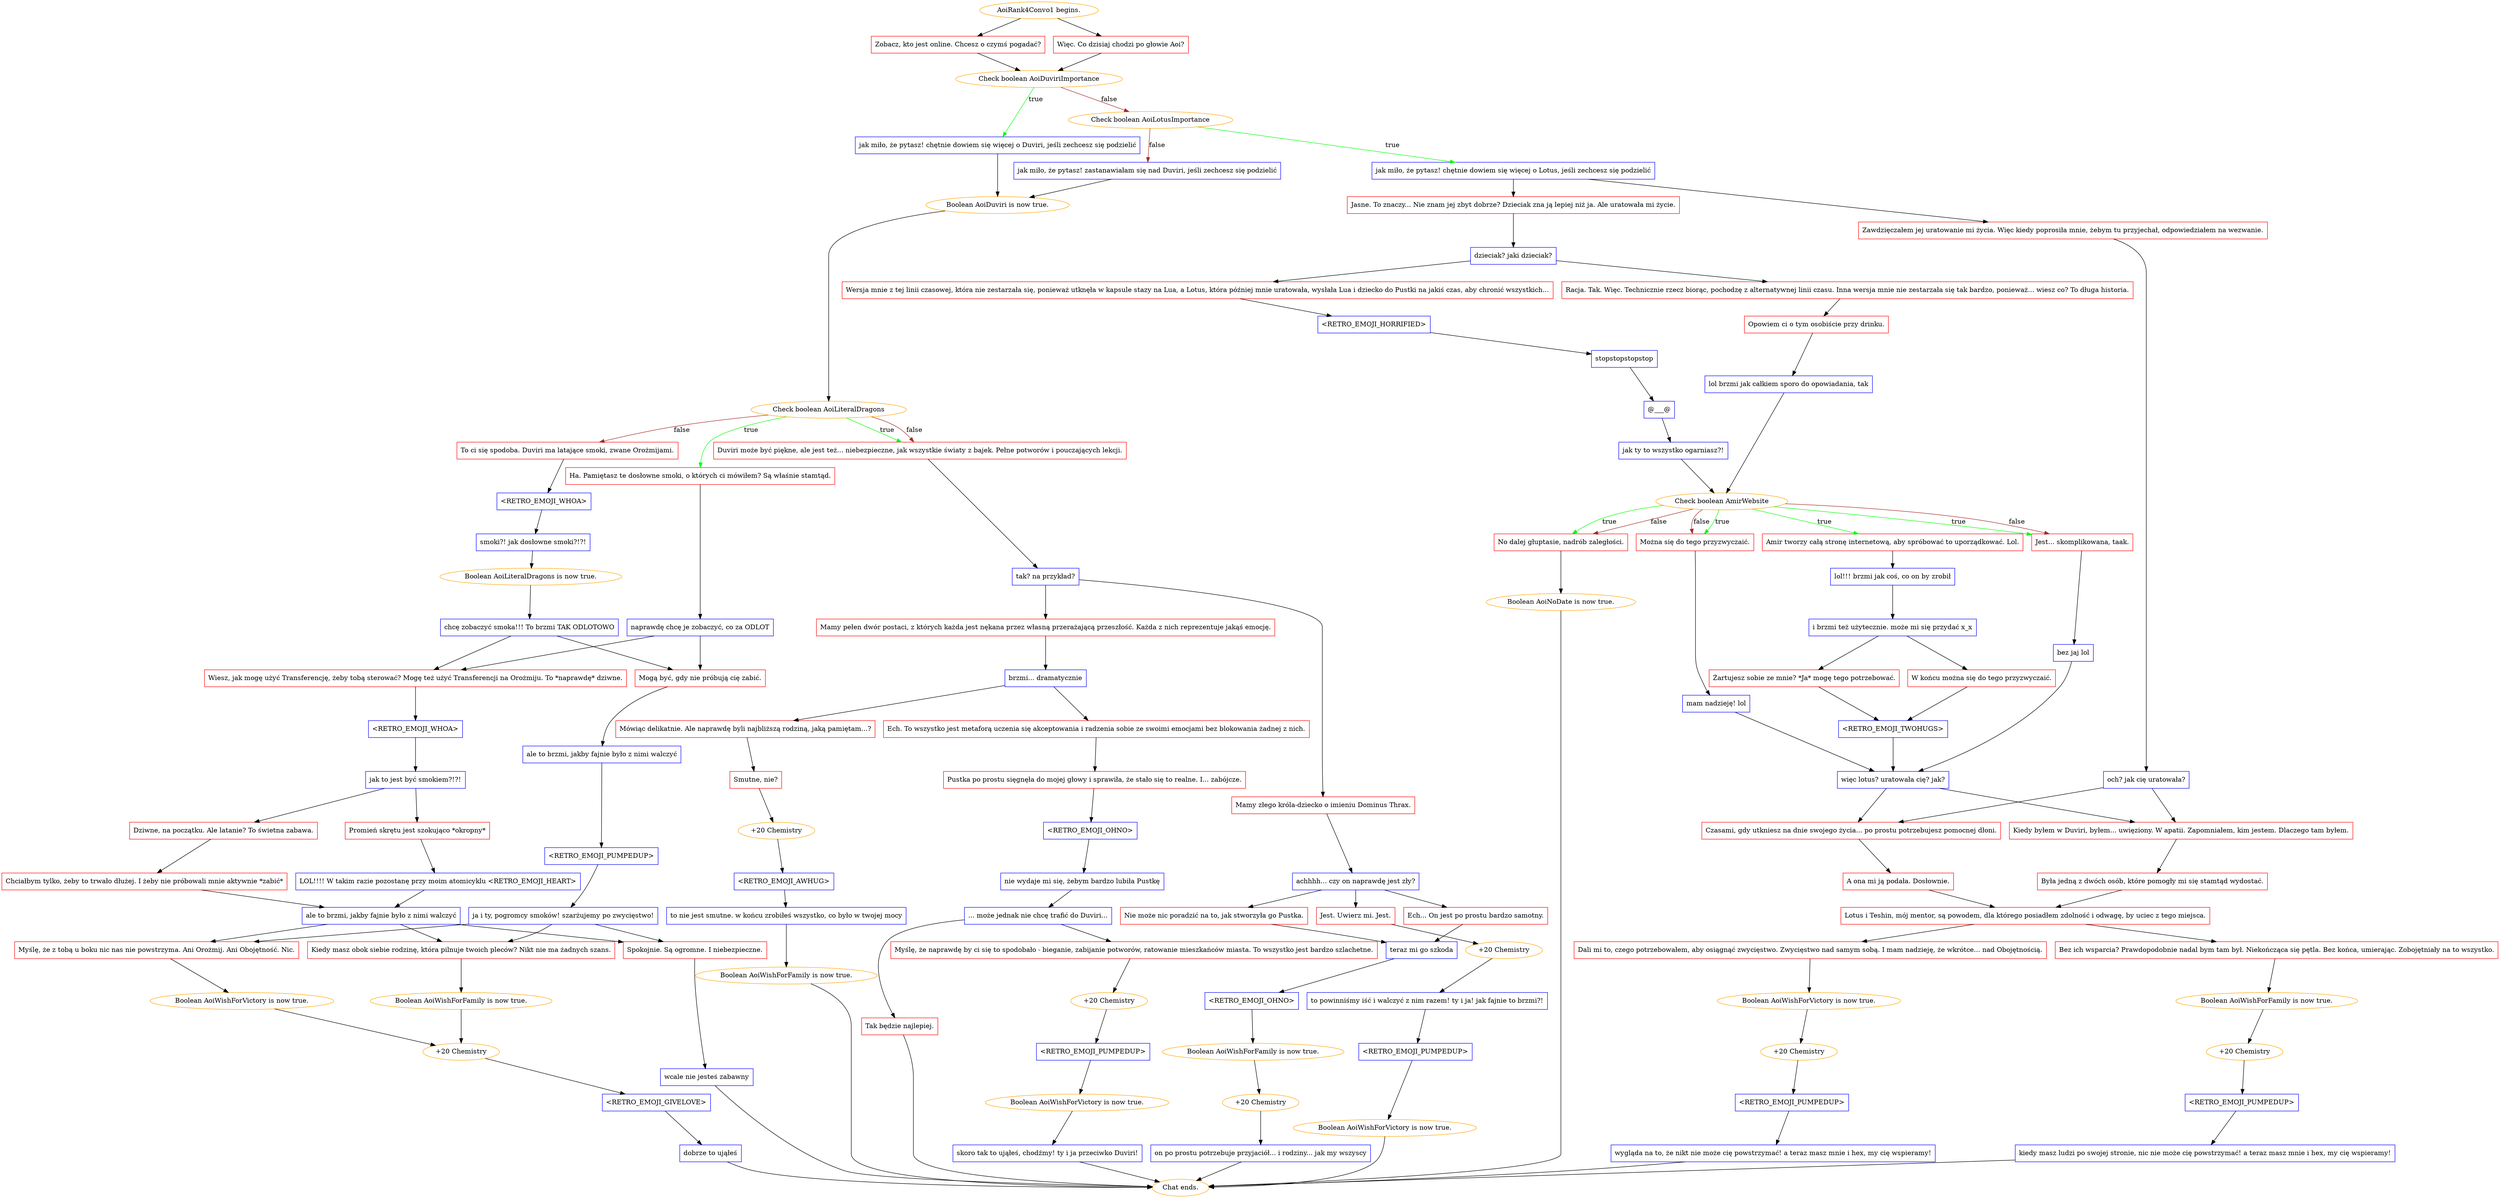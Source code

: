 digraph {
	"AoiRank4Convo1 begins." [color=orange];
		"AoiRank4Convo1 begins." -> j4069160314;
		"AoiRank4Convo1 begins." -> j35694126;
	j4069160314 [label="Zobacz, kto jest online. Chcesz o czymś pogadać?",shape=box,color=red];
		j4069160314 -> j3528698849;
	j35694126 [label="Więc. Co dzisiaj chodzi po głowie Aoi?",shape=box,color=red];
		j35694126 -> j3528698849;
	j3528698849 [label="Check boolean AoiDuviriImportance",color=orange];
		j3528698849 -> j105614666 [label=true,color=green];
		j3528698849 -> j2521508912 [label=false,color=brown];
	j105614666 [label="jak miło, że pytasz! chętnie dowiem się więcej o Duviri, jeśli zechcesz się podzielić",shape=box,color=blue];
		j105614666 -> j2184058423;
	j2521508912 [label="Check boolean AoiLotusImportance",color=orange];
		j2521508912 -> j3449114218 [label=true,color=green];
		j2521508912 -> j1808109022 [label=false,color=brown];
	j2184058423 [label="Boolean AoiDuviri is now true.",color=orange];
		j2184058423 -> j3764818235;
	j3449114218 [label="jak miło, że pytasz! chętnie dowiem się więcej o Lotus, jeśli zechcesz się podzielić",shape=box,color=blue];
		j3449114218 -> j2772932425;
		j3449114218 -> j1956251921;
	j1808109022 [label="jak miło, że pytasz! zastanawiałam się nad Duviri, jeśli zechcesz się podzielić",shape=box,color=blue];
		j1808109022 -> j2184058423;
	j3764818235 [label="Check boolean AoiLiteralDragons",color=orange];
		j3764818235 -> j1887457934 [label=true,color=green];
		j3764818235 -> j296697363 [label=true,color=green];
		j3764818235 -> j1830623358 [label=false,color=brown];
		j3764818235 -> j296697363 [label=false,color=brown];
	j2772932425 [label="Jasne. To znaczy... Nie znam jej zbyt dobrze? Dzieciak zna ją lepiej niż ja. Ale uratowała mi życie.",shape=box,color=red];
		j2772932425 -> j3907729793;
	j1956251921 [label="Zawdzięczałem jej uratowanie mi życia. Więc kiedy poprosiła mnie, żebym tu przyjechał, odpowiedziałem na wezwanie.",shape=box,color=red];
		j1956251921 -> j1965031444;
	j1887457934 [label="Ha. Pamiętasz te dosłowne smoki, o których ci mówiłem? Są właśnie stamtąd.",shape=box,color=red];
		j1887457934 -> j3063065248;
	j296697363 [label="Duviri może być piękne, ale jest też... niebezpieczne, jak wszystkie światy z bajek. Pełne potworów i pouczających lekcji.",shape=box,color=red];
		j296697363 -> j3007347151;
	j1830623358 [label="To ci się spodoba. Duviri ma latające smoki, zwane Orożmijami.",shape=box,color=red];
		j1830623358 -> j3850545990;
	j3907729793 [label="dzieciak? jaki dzieciak?",shape=box,color=blue];
		j3907729793 -> j1093490598;
		j3907729793 -> j1711533245;
	j1965031444 [label="och? jak cię uratowała?",shape=box,color=blue];
		j1965031444 -> j3080944562;
		j1965031444 -> j4132364489;
	j3063065248 [label="naprawdę chcę je zobaczyć, co za ODLOT",shape=box,color=blue];
		j3063065248 -> j1123266166;
		j3063065248 -> j3382245908;
	j3007347151 [label="tak? na przykład?",shape=box,color=blue];
		j3007347151 -> j2259688421;
		j3007347151 -> j594935814;
	j3850545990 [label="<RETRO_EMOJI_WHOA>",shape=box,color=blue];
		j3850545990 -> j747526116;
	j1093490598 [label="Wersja mnie z tej linii czasowej, która nie zestarzała się, ponieważ utknęła w kapsule stazy na Lua, a Lotus, która później mnie uratowała, wysłała Lua i dziecko do Pustki na jakiś czas, aby chronić wszystkich...",shape=box,color=red];
		j1093490598 -> j1867188890;
	j1711533245 [label="Racja. Tak. Więc. Technicznie rzecz biorąc, pochodzę z alternatywnej linii czasu. Inna wersja mnie nie zestarzała się tak bardzo, ponieważ... wiesz co? To długa historia.",shape=box,color=red];
		j1711533245 -> j797472006;
	j3080944562 [label="Kiedy byłem w Duviri, byłem... uwięziony. W apatii. Zapomniałem, kim jestem. Dlaczego tam byłem.",shape=box,color=red];
		j3080944562 -> j2654102892;
	j4132364489 [label="Czasami, gdy utkniesz na dnie swojego życia... po prostu potrzebujesz pomocnej dłoni.",shape=box,color=red];
		j4132364489 -> j890448590;
	j1123266166 [label="Wiesz, jak mogę użyć Transferencję, żeby tobą sterować? Mogę też użyć Transferencji na Orożmiju. To *naprawdę* dziwne.",shape=box,color=red];
		j1123266166 -> j3705876395;
	j3382245908 [label="Mogą być, gdy nie próbują cię zabić.",shape=box,color=red];
		j3382245908 -> j3825892627;
	j2259688421 [label="Mamy złego króla-dziecko o imieniu Dominus Thrax.",shape=box,color=red];
		j2259688421 -> j2196906387;
	j594935814 [label="Mamy pełen dwór postaci, z których każda jest nękana przez własną przerażającą przeszłość. Każda z nich reprezentuje jakąś emocję.",shape=box,color=red];
		j594935814 -> j3899012344;
	j747526116 [label="smoki?! jak dosłowne smoki?!?!",shape=box,color=blue];
		j747526116 -> j3802277952;
	j1867188890 [label="<RETRO_EMOJI_HORRIFIED>",shape=box,color=blue];
		j1867188890 -> j1639811441;
	j797472006 [label="Opowiem ci o tym osobiście przy drinku.",shape=box,color=red];
		j797472006 -> j389345390;
	j2654102892 [label="Była jedną z dwóch osób, które pomogły mi się stamtąd wydostać.",shape=box,color=red];
		j2654102892 -> j1186436761;
	j890448590 [label="A ona mi ją podała. Dosłownie.",shape=box,color=red];
		j890448590 -> j1186436761;
	j3705876395 [label="<RETRO_EMOJI_WHOA>",shape=box,color=blue];
		j3705876395 -> j1869157698;
	j3825892627 [label="ale to brzmi, jakby fajnie było z nimi walczyć",shape=box,color=blue];
		j3825892627 -> j3282598762;
	j2196906387 [label="achhhh... czy on naprawdę jest zły?",shape=box,color=blue];
		j2196906387 -> j2420935233;
		j2196906387 -> j1486964497;
		j2196906387 -> j2037688324;
	j3899012344 [label="brzmi... dramatycznie",shape=box,color=blue];
		j3899012344 -> j2046829973;
		j3899012344 -> j380075732;
	j3802277952 [label="Boolean AoiLiteralDragons is now true.",color=orange];
		j3802277952 -> j1638361908;
	j1639811441 [label="stopstopstopstop",shape=box,color=blue];
		j1639811441 -> j1389213745;
	j389345390 [label="lol brzmi jak całkiem sporo do opowiadania, tak",shape=box,color=blue];
		j389345390 -> j3994963634;
	j1186436761 [label="Lotus i Teshin, mój mentor, są powodem, dla którego posiadłem zdolność i odwagę, by uciec z tego miejsca.",shape=box,color=red];
		j1186436761 -> j2150648270;
		j1186436761 -> j1594312848;
	j1869157698 [label="jak to jest być smokiem?!?!",shape=box,color=blue];
		j1869157698 -> j2740534717;
		j1869157698 -> j1194267034;
	j3282598762 [label="<RETRO_EMOJI_PUMPEDUP>",shape=box,color=blue];
		j3282598762 -> j2678847243;
	j2420935233 [label="Jest. Uwierz mi. Jest.",shape=box,color=red];
		j2420935233 -> j1223666116;
	j1486964497 [label="Ech... On jest po prostu bardzo samotny.",shape=box,color=red];
		j1486964497 -> j1112259038;
	j2037688324 [label="Nie może nic poradzić na to, jak stworzyła go Pustka.",shape=box,color=red];
		j2037688324 -> j1112259038;
	j2046829973 [label="Mówiąc delikatnie. Ale naprawdę byli najbliższą rodziną, jaką pamiętam...?",shape=box,color=red];
		j2046829973 -> j444003753;
	j380075732 [label="Ech. To wszystko jest metaforą uczenia się akceptowania i radzenia sobie ze swoimi emocjami bez blokowania żadnej z nich.",shape=box,color=red];
		j380075732 -> j3332970180;
	j1638361908 [label="chcę zobaczyć smoka!!! To brzmi TAK ODLOTOWO",shape=box,color=blue];
		j1638361908 -> j1123266166;
		j1638361908 -> j3382245908;
	j1389213745 [label="@___@",shape=box,color=blue];
		j1389213745 -> j2722959978;
	j3994963634 [label="Check boolean AmirWebsite",color=orange];
		j3994963634 -> j575343039 [label=true,color=green];
		j3994963634 -> j2802926766 [label=true,color=green];
		j3994963634 -> j402846046 [label=true,color=green];
		j3994963634 -> j996047945 [label=true,color=green];
		j3994963634 -> j2802926766 [label=false,color=brown];
		j3994963634 -> j402846046 [label=false,color=brown];
		j3994963634 -> j996047945 [label=false,color=brown];
	j2150648270 [label="Bez ich wsparcia? Prawdopodobnie nadal bym tam był. Niekończąca się pętla. Bez końca, umierając. Zobojętniały na to wszystko.",shape=box,color=red];
		j2150648270 -> j2512909113;
	j1594312848 [label="Dali mi to, czego potrzebowałem, aby osiągnąć zwycięstwo. Zwycięstwo nad samym sobą. I mam nadzieję, że wkrótce... nad Obojętnością.",shape=box,color=red];
		j1594312848 -> j2683816479;
	j2740534717 [label="Promień skrętu jest szokująco *okropny*",shape=box,color=red];
		j2740534717 -> j657240087;
	j1194267034 [label="Dziwne, na początku. Ale latanie? To świetna zabawa.",shape=box,color=red];
		j1194267034 -> j1625636482;
	j2678847243 [label="ja i ty, pogromcy smoków! szarżujemy po zwycięstwo!",shape=box,color=blue];
		j2678847243 -> j3873558998;
		j2678847243 -> j1182620070;
		j2678847243 -> j1356722288;
	j1223666116 [label="+20 Chemistry",color=orange];
		j1223666116 -> j2073986666;
	j1112259038 [label="teraz mi go szkoda",shape=box,color=blue];
		j1112259038 -> j3192686537;
	j444003753 [label="Smutne, nie?",shape=box,color=red];
		j444003753 -> j1673741981;
	j3332970180 [label="Pustka po prostu sięgnęła do mojej głowy i sprawiła, że stało się to realne. I... zabójcze.",shape=box,color=red];
		j3332970180 -> j3804591668;
	j2722959978 [label="jak ty to wszystko ogarniasz?!",shape=box,color=blue];
		j2722959978 -> j3994963634;
	j575343039 [label="Amir tworzy całą stronę internetową, aby spróbować to uporządkować. Lol.",shape=box,color=red];
		j575343039 -> j3358190979;
	j2802926766 [label="Jest... skomplikowana, taak.",shape=box,color=red];
		j2802926766 -> j2778126922;
	j402846046 [label="Można się do tego przyzwyczaić.",shape=box,color=red];
		j402846046 -> j386531587;
	j996047945 [label="No dalej głuptasie, nadrób zaległości.",shape=box,color=red];
		j996047945 -> j4121660697;
	j2512909113 [label="Boolean AoiWishForFamily is now true.",color=orange];
		j2512909113 -> j1055584871;
	j2683816479 [label="Boolean AoiWishForVictory is now true.",color=orange];
		j2683816479 -> j2055189878;
	j657240087 [label="LOL!!!! W takim razie pozostanę przy moim atomicyklu <RETRO_EMOJI_HEART>",shape=box,color=blue];
		j657240087 -> j2779304650;
	j1625636482 [label="Chciałbym tylko, żeby to trwało dłużej. I żeby nie próbowali mnie aktywnie *zabić*",shape=box,color=red];
		j1625636482 -> j2779304650;
	j3873558998 [label="Myślę, że z tobą u boku nic nas nie powstrzyma. Ani Orożmij. Ani Obojętność. Nic.",shape=box,color=red];
		j3873558998 -> j2736845828;
	j1182620070 [label="Kiedy masz obok siebie rodzinę, która pilnuje twoich pleców? Nikt nie ma żadnych szans.",shape=box,color=red];
		j1182620070 -> j1189262736;
	j1356722288 [label="Spokojnie. Są ogromne. I niebezpieczne.",shape=box,color=red];
		j1356722288 -> j398083533;
	j2073986666 [label="to powinniśmy iść i walczyć z nim razem! ty i ja! jak fajnie to brzmi?!",shape=box,color=blue];
		j2073986666 -> j3885088730;
	j3192686537 [label="<RETRO_EMOJI_OHNO>",shape=box,color=blue];
		j3192686537 -> j4067592619;
	j1673741981 [label="+20 Chemistry",color=orange];
		j1673741981 -> j2699860029;
	j3804591668 [label="<RETRO_EMOJI_OHNO>",shape=box,color=blue];
		j3804591668 -> j1124783194;
	j3358190979 [label="lol!!! brzmi jak coś, co on by zrobił",shape=box,color=blue];
		j3358190979 -> j2948940005;
	j2778126922 [label="bez jaj lol",shape=box,color=blue];
		j2778126922 -> j3597484311;
	j386531587 [label="mam nadzieję! lol",shape=box,color=blue];
		j386531587 -> j3597484311;
	j4121660697 [label="Boolean AoiNoDate is now true.",color=orange];
		j4121660697 -> "Chat ends.";
	j1055584871 [label="+20 Chemistry",color=orange];
		j1055584871 -> j654430487;
	j2055189878 [label="+20 Chemistry",color=orange];
		j2055189878 -> j742112822;
	j2779304650 [label="ale to brzmi, jakby fajnie było z nimi walczyć",shape=box,color=blue];
		j2779304650 -> j3873558998;
		j2779304650 -> j1182620070;
		j2779304650 -> j1356722288;
	j2736845828 [label="Boolean AoiWishForVictory is now true.",color=orange];
		j2736845828 -> j3507484087;
	j1189262736 [label="Boolean AoiWishForFamily is now true.",color=orange];
		j1189262736 -> j3507484087;
	j398083533 [label="wcale nie jesteś zabawny",shape=box,color=blue];
		j398083533 -> "Chat ends.";
	j3885088730 [label="<RETRO_EMOJI_PUMPEDUP>",shape=box,color=blue];
		j3885088730 -> j2076915340;
	j4067592619 [label="Boolean AoiWishForFamily is now true.",color=orange];
		j4067592619 -> j2167728424;
	j2699860029 [label="<RETRO_EMOJI_AWHUG>",shape=box,color=blue];
		j2699860029 -> j124489009;
	j1124783194 [label="nie wydaje mi się, żebym bardzo lubiła Pustkę",shape=box,color=blue];
		j1124783194 -> j1611574733;
	j2948940005 [label="i brzmi też użytecznie. może mi się przydać x_x",shape=box,color=blue];
		j2948940005 -> j4294515181;
		j2948940005 -> j3103143247;
	j3597484311 [label="więc lotus? uratowała cię? jak?",shape=box,color=blue];
		j3597484311 -> j3080944562;
		j3597484311 -> j4132364489;
	"Chat ends." [color=orange];
	j654430487 [label="<RETRO_EMOJI_PUMPEDUP>",shape=box,color=blue];
		j654430487 -> j259554656;
	j742112822 [label="<RETRO_EMOJI_PUMPEDUP>",shape=box,color=blue];
		j742112822 -> j3237868579;
	j3507484087 [label="+20 Chemistry",color=orange];
		j3507484087 -> j675392974;
	j2076915340 [label="Boolean AoiWishForVictory is now true.",color=orange];
		j2076915340 -> "Chat ends.";
	j2167728424 [label="+20 Chemistry",color=orange];
		j2167728424 -> j3911028128;
	j124489009 [label="to nie jest smutne. w końcu zrobiłeś wszystko, co było w twojej mocy",shape=box,color=blue];
		j124489009 -> j536226404;
	j1611574733 [label="... może jednak nie chcę trafić do Duviri...",shape=box,color=blue];
		j1611574733 -> j2653512593;
		j1611574733 -> j1861344330;
	j4294515181 [label="Żartujesz sobie ze mnie? *Ja* mogę tego potrzebować.",shape=box,color=red];
		j4294515181 -> j99325482;
	j3103143247 [label="W końcu można się do tego przyzwyczaić.",shape=box,color=red];
		j3103143247 -> j99325482;
	j259554656 [label="kiedy masz ludzi po swojej stronie, nic nie może cię powstrzymać! a teraz masz mnie i hex, my cię wspieramy!",shape=box,color=blue];
		j259554656 -> "Chat ends.";
	j3237868579 [label="wygląda na to, że nikt nie może cię powstrzymać! a teraz masz mnie i hex, my cię wspieramy!",shape=box,color=blue];
		j3237868579 -> "Chat ends.";
	j675392974 [label="<RETRO_EMOJI_GIVELOVE>",shape=box,color=blue];
		j675392974 -> j3115842655;
	j3911028128 [label="on po prostu potrzebuje przyjaciół... i rodziny... jak my wszyscy",shape=box,color=blue];
		j3911028128 -> "Chat ends.";
	j536226404 [label="Boolean AoiWishForFamily is now true.",color=orange];
		j536226404 -> "Chat ends.";
	j2653512593 [label="Tak będzie najlepiej.",shape=box,color=red];
		j2653512593 -> "Chat ends.";
	j1861344330 [label="Myślę, że naprawdę by ci się to spodobało - bieganie, zabijanie potworów, ratowanie mieszkańców miasta. To wszystko jest bardzo szlachetne.",shape=box,color=red];
		j1861344330 -> j3590487089;
	j99325482 [label="<RETRO_EMOJI_TWOHUGS>",shape=box,color=blue];
		j99325482 -> j3597484311;
	j3115842655 [label="dobrze to ująłeś",shape=box,color=blue];
		j3115842655 -> "Chat ends.";
	j3590487089 [label="+20 Chemistry",color=orange];
		j3590487089 -> j31839594;
	j31839594 [label="<RETRO_EMOJI_PUMPEDUP>",shape=box,color=blue];
		j31839594 -> j802161718;
	j802161718 [label="Boolean AoiWishForVictory is now true.",color=orange];
		j802161718 -> j3793077016;
	j3793077016 [label="skoro tak to ująłeś, chodźmy! ty i ja przeciwko Duviri!",shape=box,color=blue];
		j3793077016 -> "Chat ends.";
}